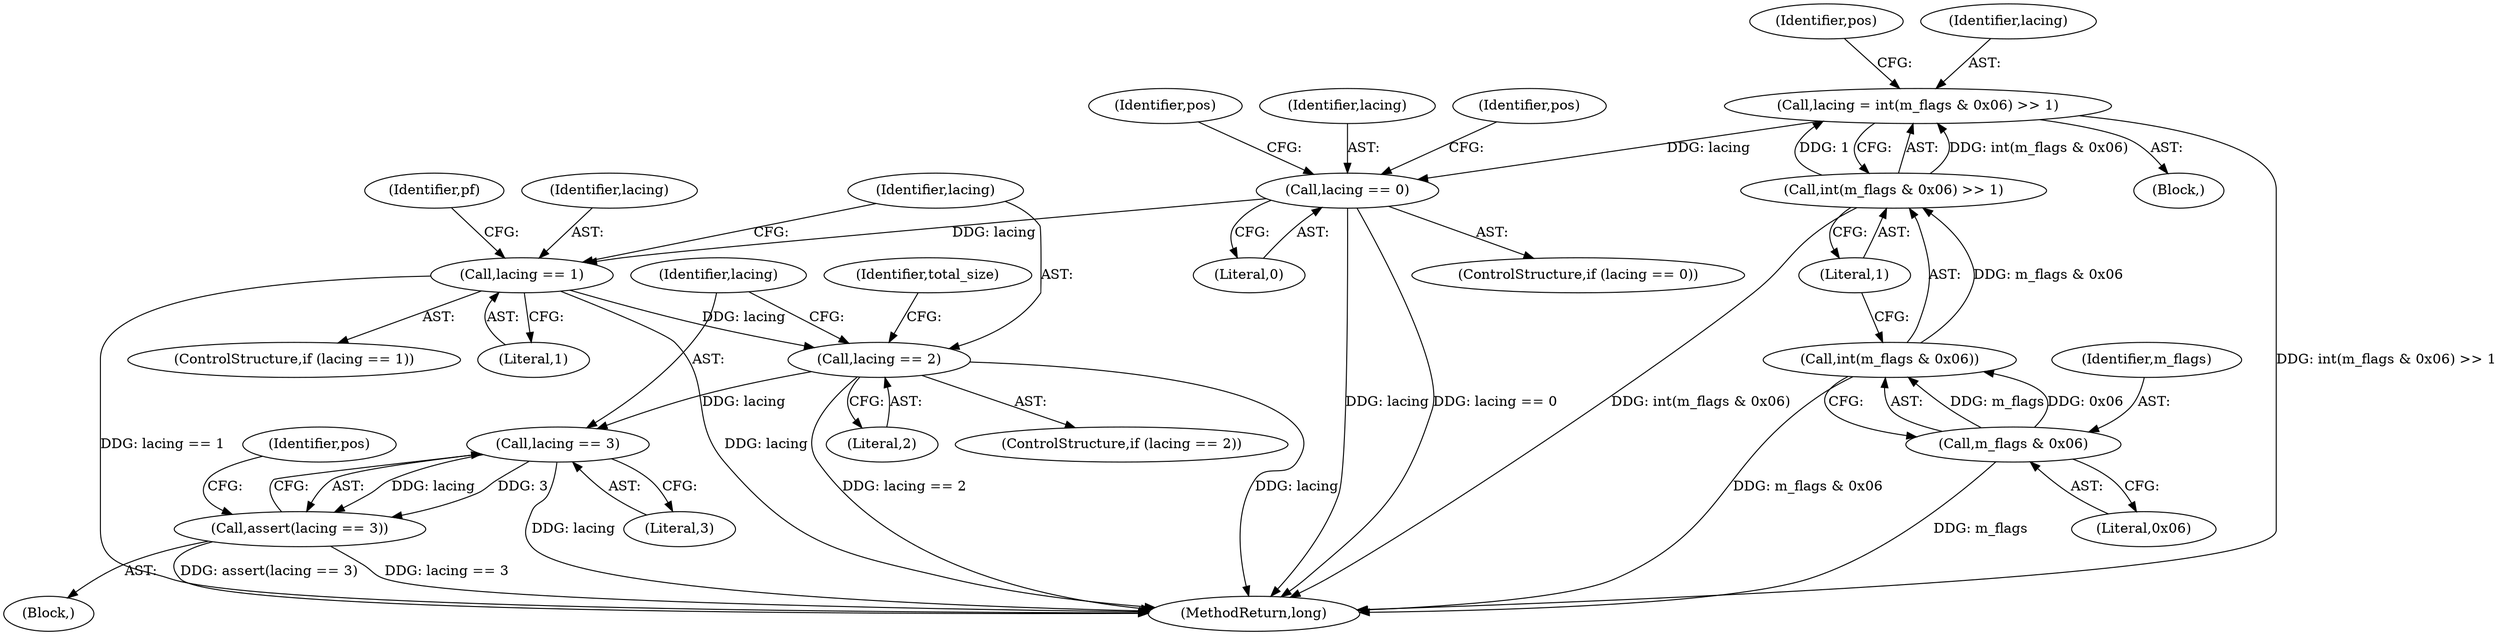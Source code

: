 digraph "0_Android_cc274e2abe8b2a6698a5c47d8aa4bb45f1f9538d_33@API" {
"1000538" [label="(Call,lacing == 2)"];
"1000358" [label="(Call,lacing == 1)"];
"1000272" [label="(Call,lacing == 0)"];
"1000261" [label="(Call,lacing = int(m_flags & 0x06) >> 1)"];
"1000263" [label="(Call,int(m_flags & 0x06) >> 1)"];
"1000264" [label="(Call,int(m_flags & 0x06))"];
"1000265" [label="(Call,m_flags & 0x06)"];
"1000616" [label="(Call,lacing == 3)"];
"1000615" [label="(Call,assert(lacing == 3))"];
"1000271" [label="(ControlStructure,if (lacing == 0))"];
"1000616" [label="(Call,lacing == 3)"];
"1000273" [label="(Identifier,lacing)"];
"1000122" [label="(Block,)"];
"1000357" [label="(ControlStructure,if (lacing == 1))"];
"1000323" [label="(Identifier,pos)"];
"1000263" [label="(Call,int(m_flags & 0x06) >> 1)"];
"1000274" [label="(Literal,0)"];
"1000270" [label="(Identifier,pos)"];
"1000615" [label="(Call,assert(lacing == 3))"];
"1000266" [label="(Identifier,m_flags)"];
"1000262" [label="(Identifier,lacing)"];
"1000544" [label="(Identifier,total_size)"];
"1000540" [label="(Literal,2)"];
"1000364" [label="(Identifier,pf)"];
"1000614" [label="(Block,)"];
"1000278" [label="(Identifier,pos)"];
"1000264" [label="(Call,int(m_flags & 0x06))"];
"1000267" [label="(Literal,0x06)"];
"1000621" [label="(Identifier,pos)"];
"1000537" [label="(ControlStructure,if (lacing == 2))"];
"1000358" [label="(Call,lacing == 1)"];
"1000261" [label="(Call,lacing = int(m_flags & 0x06) >> 1)"];
"1000617" [label="(Identifier,lacing)"];
"1000538" [label="(Call,lacing == 2)"];
"1000618" [label="(Literal,3)"];
"1000539" [label="(Identifier,lacing)"];
"1000360" [label="(Literal,1)"];
"1000265" [label="(Call,m_flags & 0x06)"];
"1000359" [label="(Identifier,lacing)"];
"1000942" [label="(MethodReturn,long)"];
"1000272" [label="(Call,lacing == 0)"];
"1000268" [label="(Literal,1)"];
"1000538" -> "1000537"  [label="AST: "];
"1000538" -> "1000540"  [label="CFG: "];
"1000539" -> "1000538"  [label="AST: "];
"1000540" -> "1000538"  [label="AST: "];
"1000544" -> "1000538"  [label="CFG: "];
"1000617" -> "1000538"  [label="CFG: "];
"1000538" -> "1000942"  [label="DDG: lacing"];
"1000538" -> "1000942"  [label="DDG: lacing == 2"];
"1000358" -> "1000538"  [label="DDG: lacing"];
"1000538" -> "1000616"  [label="DDG: lacing"];
"1000358" -> "1000357"  [label="AST: "];
"1000358" -> "1000360"  [label="CFG: "];
"1000359" -> "1000358"  [label="AST: "];
"1000360" -> "1000358"  [label="AST: "];
"1000364" -> "1000358"  [label="CFG: "];
"1000539" -> "1000358"  [label="CFG: "];
"1000358" -> "1000942"  [label="DDG: lacing == 1"];
"1000358" -> "1000942"  [label="DDG: lacing"];
"1000272" -> "1000358"  [label="DDG: lacing"];
"1000272" -> "1000271"  [label="AST: "];
"1000272" -> "1000274"  [label="CFG: "];
"1000273" -> "1000272"  [label="AST: "];
"1000274" -> "1000272"  [label="AST: "];
"1000278" -> "1000272"  [label="CFG: "];
"1000323" -> "1000272"  [label="CFG: "];
"1000272" -> "1000942"  [label="DDG: lacing"];
"1000272" -> "1000942"  [label="DDG: lacing == 0"];
"1000261" -> "1000272"  [label="DDG: lacing"];
"1000261" -> "1000122"  [label="AST: "];
"1000261" -> "1000263"  [label="CFG: "];
"1000262" -> "1000261"  [label="AST: "];
"1000263" -> "1000261"  [label="AST: "];
"1000270" -> "1000261"  [label="CFG: "];
"1000261" -> "1000942"  [label="DDG: int(m_flags & 0x06) >> 1"];
"1000263" -> "1000261"  [label="DDG: int(m_flags & 0x06)"];
"1000263" -> "1000261"  [label="DDG: 1"];
"1000263" -> "1000268"  [label="CFG: "];
"1000264" -> "1000263"  [label="AST: "];
"1000268" -> "1000263"  [label="AST: "];
"1000263" -> "1000942"  [label="DDG: int(m_flags & 0x06)"];
"1000264" -> "1000263"  [label="DDG: m_flags & 0x06"];
"1000264" -> "1000265"  [label="CFG: "];
"1000265" -> "1000264"  [label="AST: "];
"1000268" -> "1000264"  [label="CFG: "];
"1000264" -> "1000942"  [label="DDG: m_flags & 0x06"];
"1000265" -> "1000264"  [label="DDG: m_flags"];
"1000265" -> "1000264"  [label="DDG: 0x06"];
"1000265" -> "1000267"  [label="CFG: "];
"1000266" -> "1000265"  [label="AST: "];
"1000267" -> "1000265"  [label="AST: "];
"1000265" -> "1000942"  [label="DDG: m_flags"];
"1000616" -> "1000615"  [label="AST: "];
"1000616" -> "1000618"  [label="CFG: "];
"1000617" -> "1000616"  [label="AST: "];
"1000618" -> "1000616"  [label="AST: "];
"1000615" -> "1000616"  [label="CFG: "];
"1000616" -> "1000942"  [label="DDG: lacing"];
"1000616" -> "1000615"  [label="DDG: lacing"];
"1000616" -> "1000615"  [label="DDG: 3"];
"1000615" -> "1000614"  [label="AST: "];
"1000621" -> "1000615"  [label="CFG: "];
"1000615" -> "1000942"  [label="DDG: lacing == 3"];
"1000615" -> "1000942"  [label="DDG: assert(lacing == 3)"];
}
